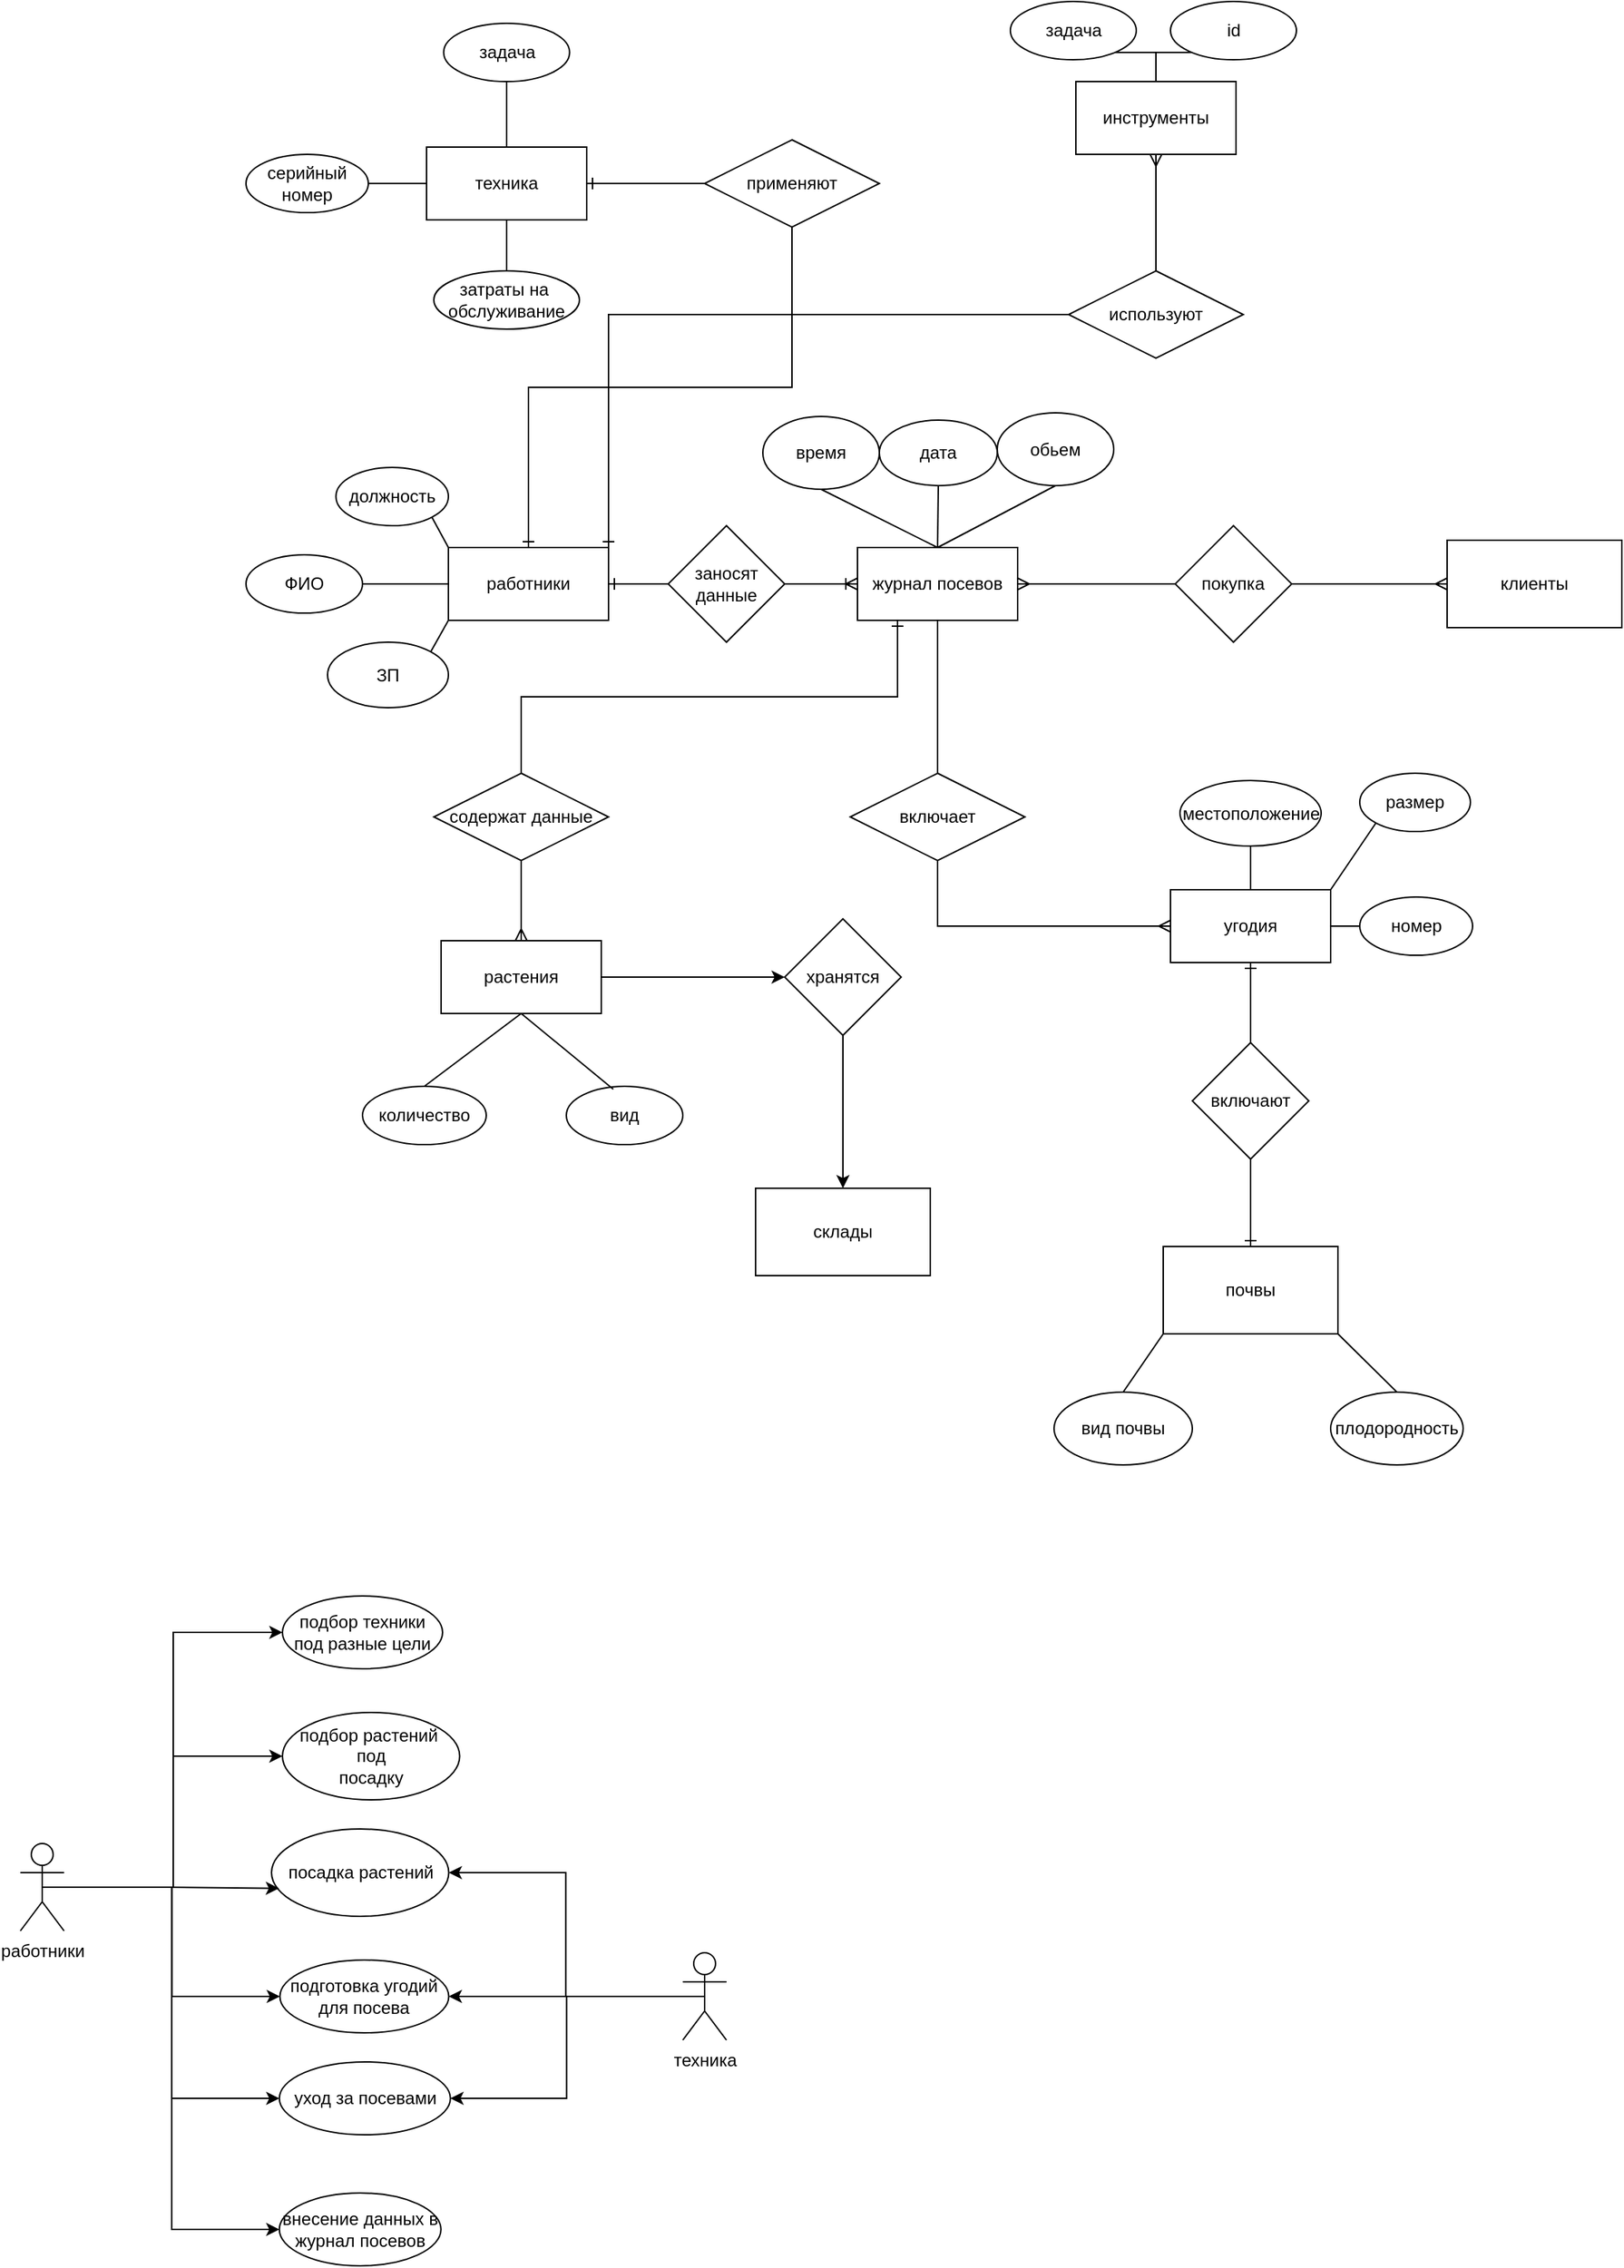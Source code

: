 <mxfile version="26.0.11">
  <diagram name="Страница — 1" id="Wz7W_foQ-fIaF9sAPewU">
    <mxGraphModel dx="1242" dy="1817" grid="1" gridSize="10" guides="1" tooltips="1" connect="1" arrows="1" fold="1" page="1" pageScale="1" pageWidth="827" pageHeight="1169" math="0" shadow="0">
      <root>
        <mxCell id="0" />
        <mxCell id="1" parent="0" />
        <mxCell id="6RJDPmXHYYITonhlFicW-18" style="edgeStyle=orthogonalEdgeStyle;rounded=0;orthogonalLoop=1;jettySize=auto;html=1;exitX=1;exitY=0.5;exitDx=0;exitDy=0;entryX=0;entryY=0.5;entryDx=0;entryDy=0;" edge="1" parent="1" source="xHQmMYvVog3_YFpnnVDU-4" target="6RJDPmXHYYITonhlFicW-17">
          <mxGeometry relative="1" as="geometry" />
        </mxCell>
        <mxCell id="xHQmMYvVog3_YFpnnVDU-4" value="растения" style="html=1;whiteSpace=wrap;" parent="1" vertex="1">
          <mxGeometry x="359" y="200" width="110" height="50" as="geometry" />
        </mxCell>
        <mxCell id="8dKpMXSSEpybX1ov0lda-67" style="edgeStyle=orthogonalEdgeStyle;rounded=0;orthogonalLoop=1;jettySize=auto;html=1;exitX=1;exitY=0.5;exitDx=0;exitDy=0;entryX=0;entryY=0.5;entryDx=0;entryDy=0;endArrow=none;startFill=0;" parent="1" source="xHQmMYvVog3_YFpnnVDU-5" target="xHQmMYvVog3_YFpnnVDU-33" edge="1">
          <mxGeometry relative="1" as="geometry" />
        </mxCell>
        <mxCell id="xHQmMYvVog3_YFpnnVDU-5" value="угодия" style="html=1;whiteSpace=wrap;" parent="1" vertex="1">
          <mxGeometry x="860" y="165" width="110" height="50" as="geometry" />
        </mxCell>
        <mxCell id="8dKpMXSSEpybX1ov0lda-70" style="edgeStyle=orthogonalEdgeStyle;rounded=0;orthogonalLoop=1;jettySize=auto;html=1;exitX=0.5;exitY=0;exitDx=0;exitDy=0;entryX=0.5;entryY=1;entryDx=0;entryDy=0;endArrow=none;endFill=0;startArrow=ERone;startFill=0;" parent="1" source="xHQmMYvVog3_YFpnnVDU-6" target="8dKpMXSSEpybX1ov0lda-69" edge="1">
          <mxGeometry relative="1" as="geometry" />
        </mxCell>
        <mxCell id="8dKpMXSSEpybX1ov0lda-73" style="edgeStyle=orthogonalEdgeStyle;rounded=0;orthogonalLoop=1;jettySize=auto;html=1;exitX=1;exitY=0;exitDx=0;exitDy=0;entryX=0;entryY=0.5;entryDx=0;entryDy=0;endArrow=none;endFill=0;startArrow=ERone;startFill=0;" parent="1" source="xHQmMYvVog3_YFpnnVDU-6" target="8dKpMXSSEpybX1ov0lda-68" edge="1">
          <mxGeometry relative="1" as="geometry" />
        </mxCell>
        <mxCell id="xHQmMYvVog3_YFpnnVDU-6" value="работники" style="html=1;whiteSpace=wrap;" parent="1" vertex="1">
          <mxGeometry x="364" y="-70" width="110" height="50" as="geometry" />
        </mxCell>
        <mxCell id="8dKpMXSSEpybX1ov0lda-83" style="edgeStyle=orthogonalEdgeStyle;rounded=0;orthogonalLoop=1;jettySize=auto;html=1;exitX=0.5;exitY=1;exitDx=0;exitDy=0;entryX=0.5;entryY=0;entryDx=0;entryDy=0;endArrow=none;endFill=0;startFill=0;" parent="1" source="xHQmMYvVog3_YFpnnVDU-7" target="8dKpMXSSEpybX1ov0lda-77" edge="1">
          <mxGeometry relative="1" as="geometry" />
        </mxCell>
        <mxCell id="8dKpMXSSEpybX1ov0lda-87" style="edgeStyle=orthogonalEdgeStyle;rounded=0;orthogonalLoop=1;jettySize=auto;html=1;exitX=0.25;exitY=1;exitDx=0;exitDy=0;entryX=0.5;entryY=0;entryDx=0;entryDy=0;startArrow=ERone;startFill=0;endArrow=none;" parent="1" source="xHQmMYvVog3_YFpnnVDU-7" target="8dKpMXSSEpybX1ov0lda-76" edge="1">
          <mxGeometry relative="1" as="geometry" />
        </mxCell>
        <mxCell id="6RJDPmXHYYITonhlFicW-8" style="edgeStyle=orthogonalEdgeStyle;rounded=0;orthogonalLoop=1;jettySize=auto;html=1;exitX=1;exitY=0.5;exitDx=0;exitDy=0;entryX=0;entryY=0.5;entryDx=0;entryDy=0;startArrow=ERmany;startFill=0;endArrow=none;endFill=0;" edge="1" parent="1" source="xHQmMYvVog3_YFpnnVDU-7" target="6RJDPmXHYYITonhlFicW-6">
          <mxGeometry relative="1" as="geometry" />
        </mxCell>
        <mxCell id="xHQmMYvVog3_YFpnnVDU-7" value="журнал посевов" style="html=1;whiteSpace=wrap;" parent="1" vertex="1">
          <mxGeometry x="645" y="-70" width="110" height="50" as="geometry" />
        </mxCell>
        <mxCell id="xHQmMYvVog3_YFpnnVDU-10" value="заносят данные" style="rhombus;whiteSpace=wrap;html=1;" parent="1" vertex="1">
          <mxGeometry x="515" y="-85" width="80" height="80" as="geometry" />
        </mxCell>
        <mxCell id="xHQmMYvVog3_YFpnnVDU-30" value="ФИО" style="ellipse;whiteSpace=wrap;html=1;" parent="1" vertex="1">
          <mxGeometry x="225" y="-65" width="80" height="40" as="geometry" />
        </mxCell>
        <mxCell id="xHQmMYvVog3_YFpnnVDU-32" value="вид" style="ellipse;whiteSpace=wrap;html=1;" parent="1" vertex="1">
          <mxGeometry x="445" y="300" width="80" height="40" as="geometry" />
        </mxCell>
        <mxCell id="xHQmMYvVog3_YFpnnVDU-33" value="номер" style="ellipse;whiteSpace=wrap;html=1;" parent="1" vertex="1">
          <mxGeometry x="990" y="170" width="77.5" height="40" as="geometry" />
        </mxCell>
        <mxCell id="xHQmMYvVog3_YFpnnVDU-34" value="дата" style="ellipse;whiteSpace=wrap;html=1;" parent="1" vertex="1">
          <mxGeometry x="660" y="-157.5" width="81" height="45" as="geometry" />
        </mxCell>
        <mxCell id="xHQmMYvVog3_YFpnnVDU-41" value="время" style="ellipse;whiteSpace=wrap;html=1;" parent="1" vertex="1">
          <mxGeometry x="580" y="-160" width="80" height="50" as="geometry" />
        </mxCell>
        <mxCell id="xHQmMYvVog3_YFpnnVDU-42" value="размер" style="ellipse;whiteSpace=wrap;html=1;" parent="1" vertex="1">
          <mxGeometry x="990" y="85" width="76" height="40" as="geometry" />
        </mxCell>
        <mxCell id="xHQmMYvVog3_YFpnnVDU-48" value="должность" style="ellipse;whiteSpace=wrap;html=1;" parent="1" vertex="1">
          <mxGeometry x="286.75" y="-125" width="77.25" height="40" as="geometry" />
        </mxCell>
        <mxCell id="xHQmMYvVog3_YFpnnVDU-53" value="обьем" style="ellipse;whiteSpace=wrap;html=1;" parent="1" vertex="1">
          <mxGeometry x="741" y="-162.5" width="80" height="50" as="geometry" />
        </mxCell>
        <mxCell id="xHQmMYvVog3_YFpnnVDU-55" value="техника" style="rounded=0;whiteSpace=wrap;html=1;" parent="1" vertex="1">
          <mxGeometry x="349" y="-345" width="110" height="50" as="geometry" />
        </mxCell>
        <mxCell id="BllhNs5Axg_kHeN5OGML-1" value="ЗП" style="ellipse;whiteSpace=wrap;html=1;" parent="1" vertex="1">
          <mxGeometry x="281" y="-5" width="83" height="45" as="geometry" />
        </mxCell>
        <mxCell id="BllhNs5Axg_kHeN5OGML-4" value="количество" style="ellipse;whiteSpace=wrap;html=1;" parent="1" vertex="1">
          <mxGeometry x="305" y="300" width="85" height="40" as="geometry" />
        </mxCell>
        <mxCell id="BllhNs5Axg_kHeN5OGML-10" value="местоположение" style="ellipse;whiteSpace=wrap;html=1;" parent="1" vertex="1">
          <mxGeometry x="866.5" y="90" width="97" height="45" as="geometry" />
        </mxCell>
        <mxCell id="BllhNs5Axg_kHeN5OGML-14" value="серийный&lt;div&gt;номер&lt;/div&gt;" style="ellipse;whiteSpace=wrap;html=1;" parent="1" vertex="1">
          <mxGeometry x="225" y="-340" width="84" height="40" as="geometry" />
        </mxCell>
        <mxCell id="BllhNs5Axg_kHeN5OGML-15" value="задача" style="ellipse;whiteSpace=wrap;html=1;" parent="1" vertex="1">
          <mxGeometry x="360.75" y="-430" width="86.5" height="40" as="geometry" />
        </mxCell>
        <mxCell id="BllhNs5Axg_kHeN5OGML-23" value="затраты на&amp;nbsp;&lt;div&gt;обслуживание&lt;/div&gt;" style="ellipse;whiteSpace=wrap;html=1;" parent="1" vertex="1">
          <mxGeometry x="354" y="-260" width="100" height="40" as="geometry" />
        </mxCell>
        <mxCell id="BllhNs5Axg_kHeN5OGML-33" style="edgeStyle=orthogonalEdgeStyle;rounded=0;orthogonalLoop=1;jettySize=auto;html=1;exitX=0.5;exitY=0.5;exitDx=0;exitDy=0;exitPerimeter=0;entryX=0;entryY=0.5;entryDx=0;entryDy=0;" parent="1" source="BllhNs5Axg_kHeN5OGML-25" target="BllhNs5Axg_kHeN5OGML-32" edge="1">
          <mxGeometry relative="1" as="geometry">
            <Array as="points">
              <mxPoint x="175" y="850" />
              <mxPoint x="175" y="675" />
            </Array>
          </mxGeometry>
        </mxCell>
        <mxCell id="BllhNs5Axg_kHeN5OGML-36" style="edgeStyle=orthogonalEdgeStyle;rounded=0;orthogonalLoop=1;jettySize=auto;html=1;exitX=0.5;exitY=0.5;exitDx=0;exitDy=0;exitPerimeter=0;entryX=0;entryY=0.5;entryDx=0;entryDy=0;" parent="1" source="BllhNs5Axg_kHeN5OGML-25" target="BllhNs5Axg_kHeN5OGML-28" edge="1">
          <mxGeometry relative="1" as="geometry" />
        </mxCell>
        <mxCell id="BllhNs5Axg_kHeN5OGML-37" style="edgeStyle=orthogonalEdgeStyle;rounded=0;orthogonalLoop=1;jettySize=auto;html=1;exitX=0.5;exitY=0.5;exitDx=0;exitDy=0;exitPerimeter=0;entryX=0;entryY=0.5;entryDx=0;entryDy=0;" parent="1" source="BllhNs5Axg_kHeN5OGML-25" target="BllhNs5Axg_kHeN5OGML-29" edge="1">
          <mxGeometry relative="1" as="geometry" />
        </mxCell>
        <mxCell id="BllhNs5Axg_kHeN5OGML-38" style="edgeStyle=orthogonalEdgeStyle;rounded=0;orthogonalLoop=1;jettySize=auto;html=1;exitX=0.5;exitY=0.5;exitDx=0;exitDy=0;exitPerimeter=0;entryX=0;entryY=0.5;entryDx=0;entryDy=0;" parent="1" source="BllhNs5Axg_kHeN5OGML-25" target="BllhNs5Axg_kHeN5OGML-26" edge="1">
          <mxGeometry relative="1" as="geometry" />
        </mxCell>
        <mxCell id="BllhNs5Axg_kHeN5OGML-43" style="edgeStyle=orthogonalEdgeStyle;rounded=0;orthogonalLoop=1;jettySize=auto;html=1;exitX=0.5;exitY=0.5;exitDx=0;exitDy=0;exitPerimeter=0;entryX=0;entryY=0.5;entryDx=0;entryDy=0;" parent="1" source="BllhNs5Axg_kHeN5OGML-25" target="BllhNs5Axg_kHeN5OGML-41" edge="1">
          <mxGeometry relative="1" as="geometry" />
        </mxCell>
        <mxCell id="BllhNs5Axg_kHeN5OGML-25" value="работники" style="shape=umlActor;verticalLabelPosition=bottom;verticalAlign=top;html=1;outlineConnect=0;" parent="1" vertex="1">
          <mxGeometry x="70" y="820" width="30" height="60" as="geometry" />
        </mxCell>
        <mxCell id="BllhNs5Axg_kHeN5OGML-26" value="подбор растений&amp;nbsp;&lt;div&gt;под&lt;/div&gt;&lt;div&gt;посадку&lt;/div&gt;" style="ellipse;whiteSpace=wrap;html=1;" parent="1" vertex="1">
          <mxGeometry x="250" y="730" width="121.75" height="60" as="geometry" />
        </mxCell>
        <mxCell id="BllhNs5Axg_kHeN5OGML-27" value="посадка растений" style="ellipse;whiteSpace=wrap;html=1;" parent="1" vertex="1">
          <mxGeometry x="242.5" y="810" width="121.75" height="60" as="geometry" />
        </mxCell>
        <mxCell id="BllhNs5Axg_kHeN5OGML-28" value="подготовка угодий для посева" style="ellipse;whiteSpace=wrap;html=1;" parent="1" vertex="1">
          <mxGeometry x="248.25" y="900" width="116" height="50" as="geometry" />
        </mxCell>
        <mxCell id="BllhNs5Axg_kHeN5OGML-29" value="внесение данных в журнал посевов" style="ellipse;whiteSpace=wrap;html=1;" parent="1" vertex="1">
          <mxGeometry x="247.88" y="1060" width="111" height="50" as="geometry" />
        </mxCell>
        <mxCell id="BllhNs5Axg_kHeN5OGML-39" style="edgeStyle=orthogonalEdgeStyle;rounded=0;orthogonalLoop=1;jettySize=auto;html=1;exitX=0.5;exitY=0.5;exitDx=0;exitDy=0;exitPerimeter=0;entryX=1;entryY=0.5;entryDx=0;entryDy=0;" parent="1" source="BllhNs5Axg_kHeN5OGML-30" target="BllhNs5Axg_kHeN5OGML-28" edge="1">
          <mxGeometry relative="1" as="geometry" />
        </mxCell>
        <mxCell id="BllhNs5Axg_kHeN5OGML-40" style="edgeStyle=orthogonalEdgeStyle;rounded=0;orthogonalLoop=1;jettySize=auto;html=1;exitX=0.5;exitY=0.5;exitDx=0;exitDy=0;exitPerimeter=0;entryX=1;entryY=0.5;entryDx=0;entryDy=0;" parent="1" source="BllhNs5Axg_kHeN5OGML-30" target="BllhNs5Axg_kHeN5OGML-27" edge="1">
          <mxGeometry relative="1" as="geometry" />
        </mxCell>
        <mxCell id="BllhNs5Axg_kHeN5OGML-44" style="edgeStyle=orthogonalEdgeStyle;rounded=0;orthogonalLoop=1;jettySize=auto;html=1;exitX=0.5;exitY=0.5;exitDx=0;exitDy=0;exitPerimeter=0;entryX=1;entryY=0.5;entryDx=0;entryDy=0;" parent="1" source="BllhNs5Axg_kHeN5OGML-30" target="BllhNs5Axg_kHeN5OGML-41" edge="1">
          <mxGeometry relative="1" as="geometry" />
        </mxCell>
        <mxCell id="BllhNs5Axg_kHeN5OGML-30" value="техника" style="shape=umlActor;verticalLabelPosition=bottom;verticalAlign=top;html=1;outlineConnect=0;" parent="1" vertex="1">
          <mxGeometry x="525" y="895" width="30" height="60" as="geometry" />
        </mxCell>
        <mxCell id="BllhNs5Axg_kHeN5OGML-32" value="подбор техники под разные цели" style="ellipse;whiteSpace=wrap;html=1;" parent="1" vertex="1">
          <mxGeometry x="250" y="650" width="110" height="50" as="geometry" />
        </mxCell>
        <mxCell id="BllhNs5Axg_kHeN5OGML-35" style="edgeStyle=orthogonalEdgeStyle;rounded=0;orthogonalLoop=1;jettySize=auto;html=1;exitX=0.5;exitY=0.5;exitDx=0;exitDy=0;exitPerimeter=0;entryX=0.042;entryY=0.68;entryDx=0;entryDy=0;entryPerimeter=0;" parent="1" source="BllhNs5Axg_kHeN5OGML-25" target="BllhNs5Axg_kHeN5OGML-27" edge="1">
          <mxGeometry relative="1" as="geometry" />
        </mxCell>
        <mxCell id="BllhNs5Axg_kHeN5OGML-41" value="уход за посевами" style="ellipse;whiteSpace=wrap;html=1;" parent="1" vertex="1">
          <mxGeometry x="247.88" y="970" width="117.5" height="50" as="geometry" />
        </mxCell>
        <mxCell id="8dKpMXSSEpybX1ov0lda-4" value="" style="edgeStyle=entityRelationEdgeStyle;fontSize=12;html=1;endArrow=ERoneToMany;rounded=0;exitX=1;exitY=0.5;exitDx=0;exitDy=0;entryX=0;entryY=0.5;entryDx=0;entryDy=0;" parent="1" source="xHQmMYvVog3_YFpnnVDU-10" target="xHQmMYvVog3_YFpnnVDU-7" edge="1">
          <mxGeometry width="100" height="100" relative="1" as="geometry">
            <mxPoint x="465" y="10" as="sourcePoint" />
            <mxPoint x="565" y="-90" as="targetPoint" />
          </mxGeometry>
        </mxCell>
        <mxCell id="8dKpMXSSEpybX1ov0lda-9" style="edgeStyle=orthogonalEdgeStyle;rounded=0;orthogonalLoop=1;jettySize=auto;html=1;exitX=0.5;exitY=0;exitDx=0;exitDy=0;entryX=0.5;entryY=1;entryDx=0;entryDy=0;" parent="1" source="8dKpMXSSEpybX1ov0lda-6" target="8dKpMXSSEpybX1ov0lda-8" edge="1">
          <mxGeometry relative="1" as="geometry" />
        </mxCell>
        <mxCell id="8dKpMXSSEpybX1ov0lda-10" style="edgeStyle=orthogonalEdgeStyle;rounded=0;orthogonalLoop=1;jettySize=auto;html=1;exitX=0.5;exitY=0;exitDx=0;exitDy=0;entryX=0.5;entryY=1;entryDx=0;entryDy=0;" parent="1" source="8dKpMXSSEpybX1ov0lda-6" target="8dKpMXSSEpybX1ov0lda-7" edge="1">
          <mxGeometry relative="1" as="geometry" />
        </mxCell>
        <mxCell id="8dKpMXSSEpybX1ov0lda-6" value="инструменты" style="rounded=0;whiteSpace=wrap;html=1;" parent="1" vertex="1">
          <mxGeometry x="795" y="-390" width="110" height="50" as="geometry" />
        </mxCell>
        <mxCell id="8dKpMXSSEpybX1ov0lda-7" value="задача" style="ellipse;whiteSpace=wrap;html=1;" parent="1" vertex="1">
          <mxGeometry x="750" y="-445" width="86.5" height="40" as="geometry" />
        </mxCell>
        <mxCell id="8dKpMXSSEpybX1ov0lda-8" value="id" style="ellipse;whiteSpace=wrap;html=1;" parent="1" vertex="1">
          <mxGeometry x="860" y="-445" width="86.5" height="40" as="geometry" />
        </mxCell>
        <mxCell id="8dKpMXSSEpybX1ov0lda-35" value="" style="endArrow=none;html=1;rounded=0;entryX=0;entryY=0.5;entryDx=0;entryDy=0;exitX=1;exitY=0.5;exitDx=0;exitDy=0;startArrow=ERone;startFill=0;" parent="1" source="xHQmMYvVog3_YFpnnVDU-6" target="xHQmMYvVog3_YFpnnVDU-10" edge="1">
          <mxGeometry relative="1" as="geometry">
            <mxPoint x="430" as="sourcePoint" />
            <mxPoint x="590" as="targetPoint" />
          </mxGeometry>
        </mxCell>
        <mxCell id="8dKpMXSSEpybX1ov0lda-49" value="" style="endArrow=none;html=1;rounded=0;entryX=0.5;entryY=0;entryDx=0;entryDy=0;exitX=0.5;exitY=1;exitDx=0;exitDy=0;" parent="1" source="BllhNs5Axg_kHeN5OGML-10" target="xHQmMYvVog3_YFpnnVDU-5" edge="1">
          <mxGeometry relative="1" as="geometry">
            <mxPoint x="930" y="80" as="sourcePoint" />
            <mxPoint x="1090" y="80" as="targetPoint" />
          </mxGeometry>
        </mxCell>
        <mxCell id="8dKpMXSSEpybX1ov0lda-53" value="" style="endArrow=none;html=1;rounded=0;entryX=0.5;entryY=1;entryDx=0;entryDy=0;exitX=0.5;exitY=0;exitDx=0;exitDy=0;" parent="1" source="xHQmMYvVog3_YFpnnVDU-7" target="xHQmMYvVog3_YFpnnVDU-41" edge="1">
          <mxGeometry relative="1" as="geometry">
            <mxPoint x="430" y="100" as="sourcePoint" />
            <mxPoint x="590" y="100" as="targetPoint" />
          </mxGeometry>
        </mxCell>
        <mxCell id="8dKpMXSSEpybX1ov0lda-56" value="" style="endArrow=none;html=1;rounded=0;exitX=1;exitY=1;exitDx=0;exitDy=0;entryX=0;entryY=0;entryDx=0;entryDy=0;" parent="1" source="xHQmMYvVog3_YFpnnVDU-48" target="xHQmMYvVog3_YFpnnVDU-6" edge="1">
          <mxGeometry relative="1" as="geometry">
            <mxPoint x="430" y="100" as="sourcePoint" />
            <mxPoint x="590" y="100" as="targetPoint" />
          </mxGeometry>
        </mxCell>
        <mxCell id="8dKpMXSSEpybX1ov0lda-57" value="" style="endArrow=none;html=1;rounded=0;exitX=1;exitY=0.5;exitDx=0;exitDy=0;entryX=0;entryY=0.5;entryDx=0;entryDy=0;" parent="1" source="xHQmMYvVog3_YFpnnVDU-30" target="xHQmMYvVog3_YFpnnVDU-6" edge="1">
          <mxGeometry relative="1" as="geometry">
            <mxPoint x="430" y="100" as="sourcePoint" />
            <mxPoint x="590" y="100" as="targetPoint" />
          </mxGeometry>
        </mxCell>
        <mxCell id="8dKpMXSSEpybX1ov0lda-59" value="" style="endArrow=none;html=1;rounded=0;exitX=1;exitY=0;exitDx=0;exitDy=0;entryX=0;entryY=1;entryDx=0;entryDy=0;" parent="1" source="BllhNs5Axg_kHeN5OGML-1" target="xHQmMYvVog3_YFpnnVDU-6" edge="1">
          <mxGeometry relative="1" as="geometry">
            <mxPoint x="430" y="100" as="sourcePoint" />
            <mxPoint x="590" y="100" as="targetPoint" />
          </mxGeometry>
        </mxCell>
        <mxCell id="8dKpMXSSEpybX1ov0lda-60" value="" style="endArrow=none;html=1;rounded=0;entryX=0.5;entryY=1;entryDx=0;entryDy=0;exitX=0.5;exitY=0;exitDx=0;exitDy=0;" parent="1" source="xHQmMYvVog3_YFpnnVDU-55" target="BllhNs5Axg_kHeN5OGML-15" edge="1">
          <mxGeometry relative="1" as="geometry">
            <mxPoint x="430" y="-300" as="sourcePoint" />
            <mxPoint x="590" y="-300" as="targetPoint" />
          </mxGeometry>
        </mxCell>
        <mxCell id="8dKpMXSSEpybX1ov0lda-61" value="" style="endArrow=none;html=1;rounded=0;entryX=0;entryY=0.5;entryDx=0;entryDy=0;exitX=1;exitY=0.5;exitDx=0;exitDy=0;" parent="1" source="BllhNs5Axg_kHeN5OGML-14" target="xHQmMYvVog3_YFpnnVDU-55" edge="1">
          <mxGeometry relative="1" as="geometry">
            <mxPoint x="430" y="-300" as="sourcePoint" />
            <mxPoint x="590" y="-300" as="targetPoint" />
          </mxGeometry>
        </mxCell>
        <mxCell id="8dKpMXSSEpybX1ov0lda-62" value="" style="endArrow=none;html=1;rounded=0;entryX=0.5;entryY=0;entryDx=0;entryDy=0;exitX=0.5;exitY=1;exitDx=0;exitDy=0;" parent="1" source="xHQmMYvVog3_YFpnnVDU-55" target="BllhNs5Axg_kHeN5OGML-23" edge="1">
          <mxGeometry relative="1" as="geometry">
            <mxPoint x="430" y="-300" as="sourcePoint" />
            <mxPoint x="590" y="-300" as="targetPoint" />
          </mxGeometry>
        </mxCell>
        <mxCell id="8dKpMXSSEpybX1ov0lda-72" style="edgeStyle=orthogonalEdgeStyle;rounded=0;orthogonalLoop=1;jettySize=auto;html=1;exitX=0.5;exitY=0;exitDx=0;exitDy=0;entryX=0.5;entryY=1;entryDx=0;entryDy=0;endArrow=ERmany;endFill=0;" parent="1" source="8dKpMXSSEpybX1ov0lda-68" target="8dKpMXSSEpybX1ov0lda-6" edge="1">
          <mxGeometry relative="1" as="geometry" />
        </mxCell>
        <mxCell id="8dKpMXSSEpybX1ov0lda-68" value="используют" style="shape=rhombus;perimeter=rhombusPerimeter;whiteSpace=wrap;html=1;align=center;" parent="1" vertex="1">
          <mxGeometry x="790" y="-260" width="120" height="60" as="geometry" />
        </mxCell>
        <mxCell id="8dKpMXSSEpybX1ov0lda-71" style="edgeStyle=orthogonalEdgeStyle;rounded=0;orthogonalLoop=1;jettySize=auto;html=1;exitX=0;exitY=0.5;exitDx=0;exitDy=0;entryX=1;entryY=0.5;entryDx=0;entryDy=0;endArrow=ERone;endFill=0;" parent="1" source="8dKpMXSSEpybX1ov0lda-69" target="xHQmMYvVog3_YFpnnVDU-55" edge="1">
          <mxGeometry relative="1" as="geometry" />
        </mxCell>
        <mxCell id="8dKpMXSSEpybX1ov0lda-69" value="применяют" style="shape=rhombus;perimeter=rhombusPerimeter;whiteSpace=wrap;html=1;align=center;" parent="1" vertex="1">
          <mxGeometry x="540" y="-350" width="120" height="60" as="geometry" />
        </mxCell>
        <mxCell id="8dKpMXSSEpybX1ov0lda-74" value="" style="endArrow=none;html=1;rounded=0;exitX=0.5;exitY=0;exitDx=0;exitDy=0;entryX=0.5;entryY=1;entryDx=0;entryDy=0;" parent="1" source="BllhNs5Axg_kHeN5OGML-4" target="xHQmMYvVog3_YFpnnVDU-4" edge="1">
          <mxGeometry relative="1" as="geometry">
            <mxPoint x="620" y="170" as="sourcePoint" />
            <mxPoint x="780" y="170" as="targetPoint" />
          </mxGeometry>
        </mxCell>
        <mxCell id="8dKpMXSSEpybX1ov0lda-75" value="" style="endArrow=none;html=1;rounded=0;exitX=0.5;exitY=1;exitDx=0;exitDy=0;entryX=0.403;entryY=0.05;entryDx=0;entryDy=0;entryPerimeter=0;" parent="1" source="xHQmMYvVog3_YFpnnVDU-4" target="xHQmMYvVog3_YFpnnVDU-32" edge="1">
          <mxGeometry relative="1" as="geometry">
            <mxPoint x="620" y="170" as="sourcePoint" />
            <mxPoint x="780" y="170" as="targetPoint" />
          </mxGeometry>
        </mxCell>
        <mxCell id="8dKpMXSSEpybX1ov0lda-82" style="edgeStyle=orthogonalEdgeStyle;rounded=0;orthogonalLoop=1;jettySize=auto;html=1;exitX=0.5;exitY=1;exitDx=0;exitDy=0;entryX=0.5;entryY=0;entryDx=0;entryDy=0;endArrow=ERmany;endFill=0;" parent="1" source="8dKpMXSSEpybX1ov0lda-76" target="xHQmMYvVog3_YFpnnVDU-4" edge="1">
          <mxGeometry relative="1" as="geometry" />
        </mxCell>
        <mxCell id="8dKpMXSSEpybX1ov0lda-76" value="содержат данные" style="shape=rhombus;perimeter=rhombusPerimeter;whiteSpace=wrap;html=1;align=center;" parent="1" vertex="1">
          <mxGeometry x="354" y="85" width="120" height="60" as="geometry" />
        </mxCell>
        <mxCell id="8dKpMXSSEpybX1ov0lda-85" style="edgeStyle=orthogonalEdgeStyle;rounded=0;orthogonalLoop=1;jettySize=auto;html=1;exitX=0.5;exitY=1;exitDx=0;exitDy=0;entryX=0;entryY=0.5;entryDx=0;entryDy=0;endArrow=ERmany;endFill=0;" parent="1" source="8dKpMXSSEpybX1ov0lda-77" target="xHQmMYvVog3_YFpnnVDU-5" edge="1">
          <mxGeometry relative="1" as="geometry" />
        </mxCell>
        <mxCell id="8dKpMXSSEpybX1ov0lda-77" value="включает" style="shape=rhombus;perimeter=rhombusPerimeter;whiteSpace=wrap;html=1;align=center;" parent="1" vertex="1">
          <mxGeometry x="640" y="85" width="120" height="60" as="geometry" />
        </mxCell>
        <mxCell id="8dKpMXSSEpybX1ov0lda-79" value="" style="endArrow=none;html=1;rounded=0;exitX=0.5;exitY=1;exitDx=0;exitDy=0;entryX=0.5;entryY=0;entryDx=0;entryDy=0;" parent="1" source="xHQmMYvVog3_YFpnnVDU-34" target="xHQmMYvVog3_YFpnnVDU-7" edge="1">
          <mxGeometry relative="1" as="geometry">
            <mxPoint x="620" y="-130" as="sourcePoint" />
            <mxPoint x="780" y="-130" as="targetPoint" />
          </mxGeometry>
        </mxCell>
        <mxCell id="8dKpMXSSEpybX1ov0lda-80" value="" style="endArrow=none;html=1;rounded=0;entryX=0.5;entryY=1;entryDx=0;entryDy=0;exitX=0.5;exitY=0;exitDx=0;exitDy=0;" parent="1" source="xHQmMYvVog3_YFpnnVDU-7" target="xHQmMYvVog3_YFpnnVDU-53" edge="1">
          <mxGeometry relative="1" as="geometry">
            <mxPoint x="620" y="-130" as="sourcePoint" />
            <mxPoint x="780" y="-130" as="targetPoint" />
          </mxGeometry>
        </mxCell>
        <mxCell id="6RJDPmXHYYITonhlFicW-1" value="клиенты" style="rounded=0;whiteSpace=wrap;html=1;" vertex="1" parent="1">
          <mxGeometry x="1050" y="-75" width="120" height="60" as="geometry" />
        </mxCell>
        <mxCell id="6RJDPmXHYYITonhlFicW-5" style="edgeStyle=orthogonalEdgeStyle;rounded=0;orthogonalLoop=1;jettySize=auto;html=1;entryX=0.5;entryY=1;entryDx=0;entryDy=0;startArrow=ERone;startFill=0;endArrow=none;endFill=0;exitX=0.5;exitY=0;exitDx=0;exitDy=0;" edge="1" parent="1" source="6RJDPmXHYYITonhlFicW-2" target="6RJDPmXHYYITonhlFicW-9">
          <mxGeometry relative="1" as="geometry">
            <mxPoint x="400" y="460" as="sourcePoint" />
            <mxPoint x="539.45" y="274.5" as="targetPoint" />
          </mxGeometry>
        </mxCell>
        <mxCell id="6RJDPmXHYYITonhlFicW-2" value="почвы" style="rounded=0;whiteSpace=wrap;html=1;" vertex="1" parent="1">
          <mxGeometry x="855" y="410" width="120" height="60" as="geometry" />
        </mxCell>
        <mxCell id="6RJDPmXHYYITonhlFicW-7" style="edgeStyle=orthogonalEdgeStyle;rounded=0;orthogonalLoop=1;jettySize=auto;html=1;exitX=1;exitY=0.5;exitDx=0;exitDy=0;entryX=0;entryY=0.5;entryDx=0;entryDy=0;startArrow=none;startFill=0;endArrow=ERmany;endFill=0;" edge="1" parent="1" source="6RJDPmXHYYITonhlFicW-6" target="6RJDPmXHYYITonhlFicW-1">
          <mxGeometry relative="1" as="geometry" />
        </mxCell>
        <mxCell id="6RJDPmXHYYITonhlFicW-6" value="покупка" style="rhombus;whiteSpace=wrap;html=1;" vertex="1" parent="1">
          <mxGeometry x="863.25" y="-85" width="80" height="80" as="geometry" />
        </mxCell>
        <mxCell id="6RJDPmXHYYITonhlFicW-12" style="edgeStyle=orthogonalEdgeStyle;rounded=0;orthogonalLoop=1;jettySize=auto;html=1;exitX=0.5;exitY=0;exitDx=0;exitDy=0;startArrow=none;startFill=0;endArrow=ERone;endFill=0;" edge="1" parent="1" source="6RJDPmXHYYITonhlFicW-9">
          <mxGeometry relative="1" as="geometry">
            <mxPoint x="915" y="215" as="targetPoint" />
          </mxGeometry>
        </mxCell>
        <mxCell id="6RJDPmXHYYITonhlFicW-9" value="включают" style="rhombus;whiteSpace=wrap;html=1;" vertex="1" parent="1">
          <mxGeometry x="875" y="270" width="80" height="80" as="geometry" />
        </mxCell>
        <mxCell id="6RJDPmXHYYITonhlFicW-11" value="" style="endArrow=none;html=1;rounded=0;entryX=0;entryY=1;entryDx=0;entryDy=0;exitX=1;exitY=0;exitDx=0;exitDy=0;" edge="1" parent="1" source="xHQmMYvVog3_YFpnnVDU-5" target="xHQmMYvVog3_YFpnnVDU-42">
          <mxGeometry width="50" height="50" relative="1" as="geometry">
            <mxPoint x="650" y="230" as="sourcePoint" />
            <mxPoint x="700" y="180" as="targetPoint" />
          </mxGeometry>
        </mxCell>
        <mxCell id="6RJDPmXHYYITonhlFicW-13" value="вид почвы" style="ellipse;whiteSpace=wrap;html=1;" vertex="1" parent="1">
          <mxGeometry x="780" y="510" width="95" height="50" as="geometry" />
        </mxCell>
        <mxCell id="6RJDPmXHYYITonhlFicW-14" value="плодородность" style="ellipse;whiteSpace=wrap;html=1;" vertex="1" parent="1">
          <mxGeometry x="970" y="510" width="91" height="50" as="geometry" />
        </mxCell>
        <mxCell id="6RJDPmXHYYITonhlFicW-15" value="" style="endArrow=none;html=1;rounded=0;entryX=1;entryY=1;entryDx=0;entryDy=0;exitX=0.5;exitY=0;exitDx=0;exitDy=0;" edge="1" parent="1" source="6RJDPmXHYYITonhlFicW-14" target="6RJDPmXHYYITonhlFicW-2">
          <mxGeometry width="50" height="50" relative="1" as="geometry">
            <mxPoint x="650" y="530" as="sourcePoint" />
            <mxPoint x="700" y="480" as="targetPoint" />
          </mxGeometry>
        </mxCell>
        <mxCell id="6RJDPmXHYYITonhlFicW-16" value="" style="endArrow=none;html=1;rounded=0;entryX=0;entryY=1;entryDx=0;entryDy=0;exitX=0.5;exitY=0;exitDx=0;exitDy=0;" edge="1" parent="1" source="6RJDPmXHYYITonhlFicW-13" target="6RJDPmXHYYITonhlFicW-2">
          <mxGeometry width="50" height="50" relative="1" as="geometry">
            <mxPoint x="691" y="530" as="sourcePoint" />
            <mxPoint x="741" y="480" as="targetPoint" />
          </mxGeometry>
        </mxCell>
        <mxCell id="6RJDPmXHYYITonhlFicW-20" style="edgeStyle=orthogonalEdgeStyle;rounded=0;orthogonalLoop=1;jettySize=auto;html=1;exitX=0.5;exitY=1;exitDx=0;exitDy=0;entryX=0.5;entryY=0;entryDx=0;entryDy=0;" edge="1" parent="1" source="6RJDPmXHYYITonhlFicW-17" target="6RJDPmXHYYITonhlFicW-19">
          <mxGeometry relative="1" as="geometry" />
        </mxCell>
        <mxCell id="6RJDPmXHYYITonhlFicW-17" value="хранятся" style="rhombus;whiteSpace=wrap;html=1;" vertex="1" parent="1">
          <mxGeometry x="595" y="185" width="80" height="80" as="geometry" />
        </mxCell>
        <mxCell id="6RJDPmXHYYITonhlFicW-19" value="склады" style="rounded=0;whiteSpace=wrap;html=1;" vertex="1" parent="1">
          <mxGeometry x="575" y="370" width="120" height="60" as="geometry" />
        </mxCell>
      </root>
    </mxGraphModel>
  </diagram>
</mxfile>
